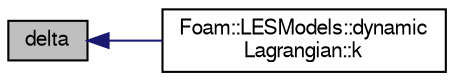digraph "delta"
{
  bgcolor="transparent";
  edge [fontname="FreeSans",fontsize="10",labelfontname="FreeSans",labelfontsize="10"];
  node [fontname="FreeSans",fontsize="10",shape=record];
  rankdir="LR";
  Node1 [label="delta",height=0.2,width=0.4,color="black", fillcolor="grey75", style="filled" fontcolor="black"];
  Node1 -> Node2 [dir="back",color="midnightblue",fontsize="10",style="solid",fontname="FreeSans"];
  Node2 [label="Foam::LESModels::dynamic\lLagrangian::k",height=0.2,width=0.4,color="black",URL="$a00581.html#a49a7ab4748ef69d88e83b0d8c2861f72",tooltip="Return SGS kinetic energy. "];
}
